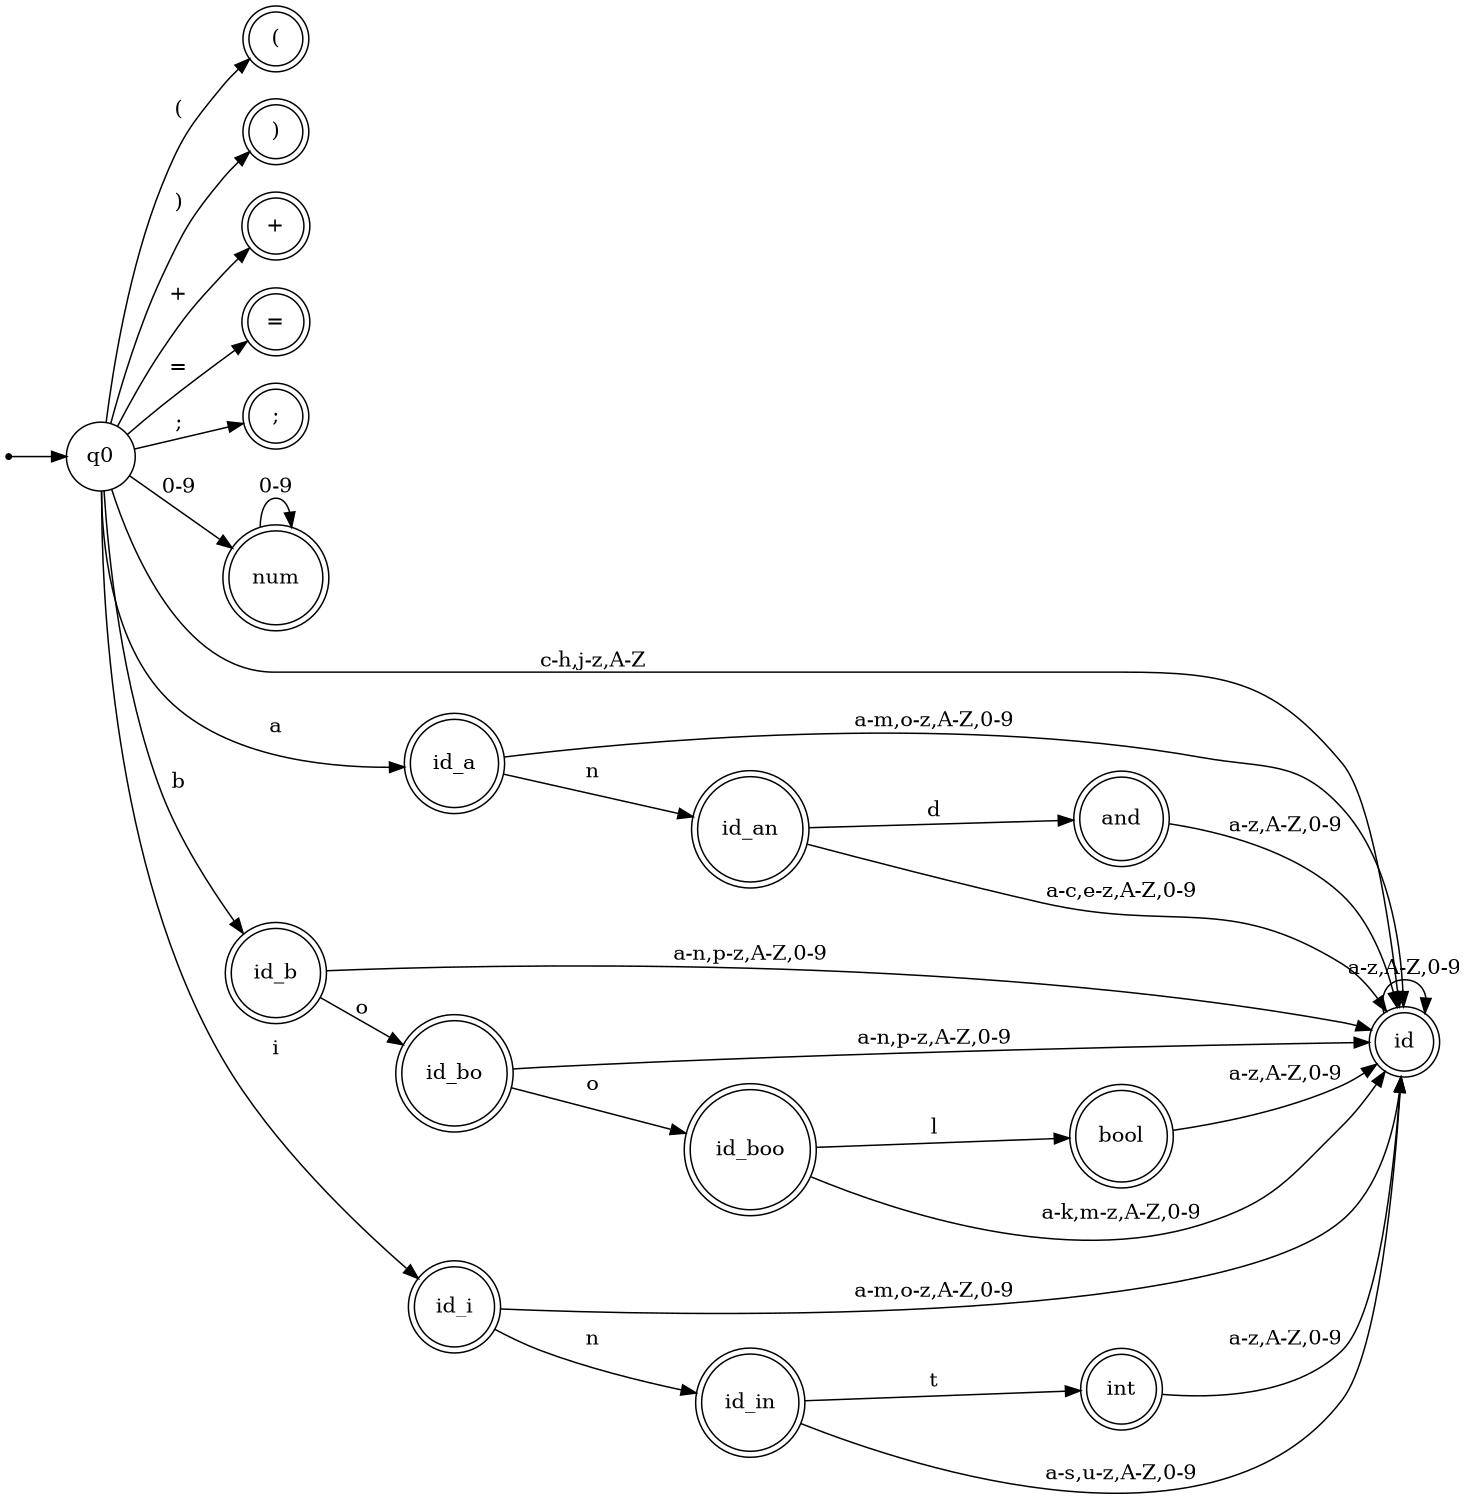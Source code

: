 digraph finite_state_machine {
	rankdir=LR;
	size="10,10"
	node [shape = doublecircle];
	"(" ")" "+" "=" ";" "and" "bool" "int" "num" "id"
	"id_a" "id_an" "id_b" "id_bo" "id_boo" "id_i" "id_in";
	node [shape = circle];

	null [shape = point]
	null -> "q0"

	q0 -> "(" [label = "("]
	q0 -> ")" [label = ")"]
	q0 -> "+" [label = "+"]
	q0 -> "=" [label = "="]
	q0 -> ";" [label = ";"]

	q0 -> id_a [label = "a"]
	id_a -> id_an [label = "n"]
	id_an -> and [label = "d"]

	q0 -> id_b [label = "b"]
	id_b -> id_bo [label = "o"]
	id_bo -> id_boo [label = "o"]
	id_boo -> bool [label = "l"]

	q0 -> id_i [label = "i"]
	id_i -> id_in [label = "n"]
	id_in -> int [label = "t"]

	q0 -> num [label = "0-9"]
	num -> num [label = "0-9"]

	q0 -> id [label = "c-h,j-z,A-Z"]
	id -> id [label = "a-z,A-Z,0-9"]

	and -> id [label = "a-z,A-Z,0-9"]
	bool -> id [label = "a-z,A-Z,0-9"]
	int -> id [label = "a-z,A-Z,0-9"]

	id_a -> id [label = "a-m,o-z,A-Z,0-9"]
	id_an -> id [label = "a-c,e-z,A-Z,0-9"]

	id_b -> id [label = "a-n,p-z,A-Z,0-9"]
	id_bo -> id [label = "a-n,p-z,A-Z,0-9"]
	id_boo -> id [label = "a-k,m-z,A-Z,0-9"]

	id_i -> id [label = "a-m,o-z,A-Z,0-9"]
	id_in -> id [label = "a-s,u-z,A-Z,0-9"]
}
